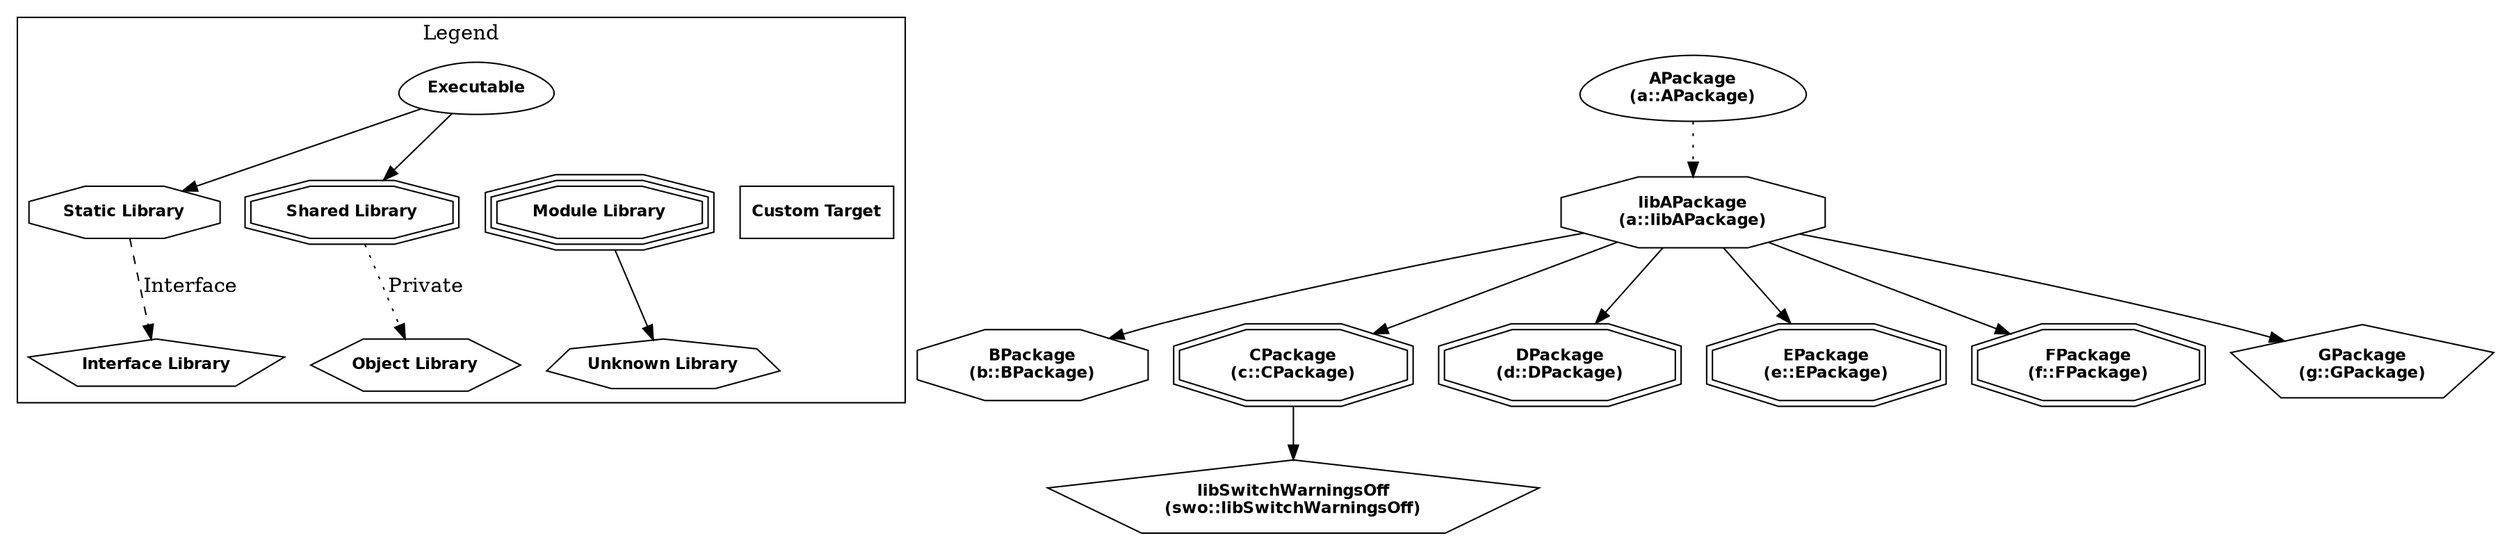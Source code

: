 digraph "CPFTargetDependencyGraph" {
node [
 fontsize = "11", fontname="Helvetica-Bold"
];
subgraph clusterLegend {
  label = "Legend";
  color = black;
  edge [ style = invis ];
  legendNode0 [ label = "Executable", shape = egg ];
  legendNode1 [ label = "Static Library", shape = octagon ];
  legendNode2 [ label = "Shared Library", shape = doubleoctagon ];
  legendNode3 [ label = "Module Library", shape = tripleoctagon ];
  legendNode4 [ label = "Interface Library", shape = pentagon ];
  legendNode5 [ label = "Object Library", shape = hexagon ];
  legendNode6 [ label = "Unknown Library", shape = septagon ];
  legendNode7 [ label = "Custom Target", shape = box ];
  legendNode0 -> legendNode1 [ style = solid ];
  legendNode0 -> legendNode2 [ style = solid ];
  legendNode0 -> legendNode3;
  legendNode1 -> legendNode4 [ label = "Interface", style = dashed ];
  legendNode2 -> legendNode5 [ label = "Private", style = dotted ];
  legendNode3 -> legendNode6 [ style = solid ];
  legendNode0 -> legendNode7;
}
    "node0" [ label = "APackage\n(a::APackage)", shape = egg ];
    "node1" [ label = "libAPackage\n(a::libAPackage)", shape = octagon ];
    "node2" [ label = "BPackage\n(b::BPackage)", shape = octagon ];
    "node1" -> "node2"  // libAPackage -> BPackage
    "node3" [ label = "CPackage\n(c::CPackage)", shape = doubleoctagon ];
    "node4" [ label = "libSwitchWarningsOff\n(swo::libSwitchWarningsOff)", shape = pentagon ];
    "node3" -> "node4"  // CPackage -> libSwitchWarningsOff
    "node1" -> "node3"  // libAPackage -> CPackage
    "node5" [ label = "DPackage\n(d::DPackage)", shape = doubleoctagon ];
    "node1" -> "node5"  // libAPackage -> DPackage
    "node6" [ label = "EPackage\n(e::EPackage)", shape = doubleoctagon ];
    "node1" -> "node6"  // libAPackage -> EPackage
    "node7" [ label = "FPackage\n(f::FPackage)", shape = doubleoctagon ];
    "node1" -> "node7"  // libAPackage -> FPackage
    "node8" [ label = "GPackage\n(g::GPackage)", shape = pentagon ];
    "node1" -> "node8"  // libAPackage -> GPackage
    "node0" -> "node1" [ style = dotted ] // APackage -> libAPackage
}
